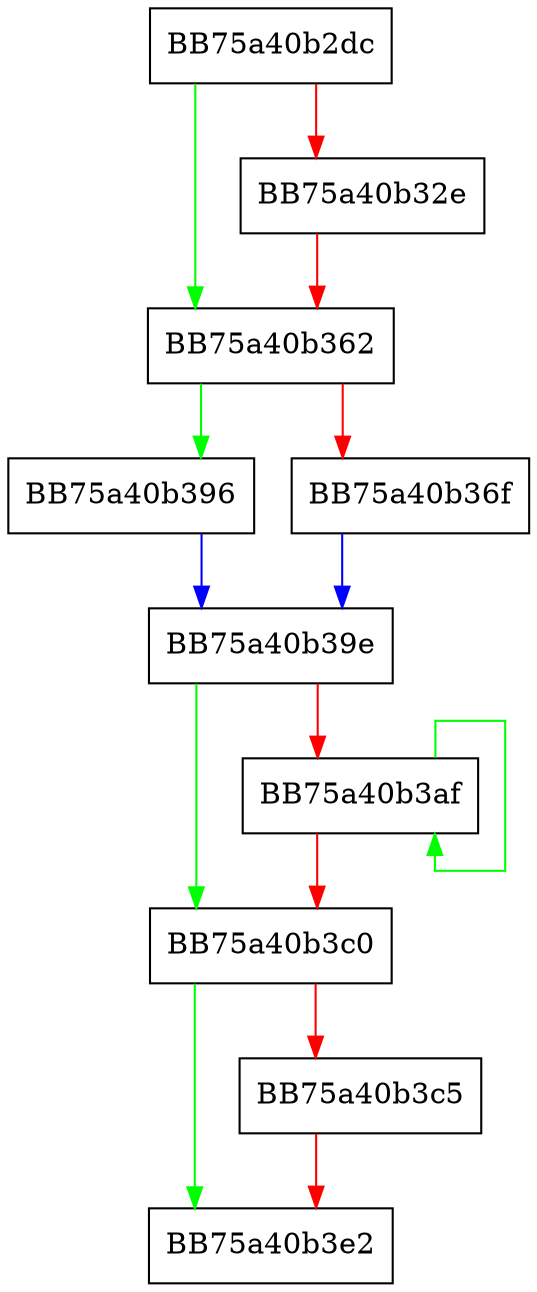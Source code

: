 digraph Finalize {
  node [shape="box"];
  graph [splines=ortho];
  BB75a40b2dc -> BB75a40b362 [color="green"];
  BB75a40b2dc -> BB75a40b32e [color="red"];
  BB75a40b32e -> BB75a40b362 [color="red"];
  BB75a40b362 -> BB75a40b396 [color="green"];
  BB75a40b362 -> BB75a40b36f [color="red"];
  BB75a40b36f -> BB75a40b39e [color="blue"];
  BB75a40b396 -> BB75a40b39e [color="blue"];
  BB75a40b39e -> BB75a40b3c0 [color="green"];
  BB75a40b39e -> BB75a40b3af [color="red"];
  BB75a40b3af -> BB75a40b3af [color="green"];
  BB75a40b3af -> BB75a40b3c0 [color="red"];
  BB75a40b3c0 -> BB75a40b3e2 [color="green"];
  BB75a40b3c0 -> BB75a40b3c5 [color="red"];
  BB75a40b3c5 -> BB75a40b3e2 [color="red"];
}